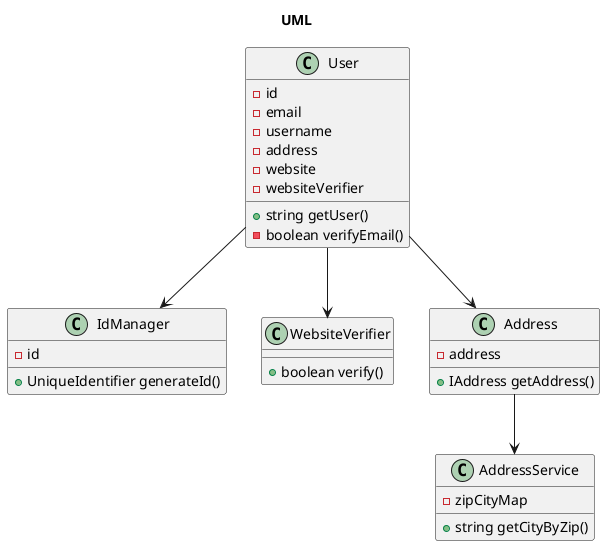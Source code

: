 @startuml ankh-uml
title UML

class IdManager
{
  -id
  +UniqueIdentifier generateId()
}

class WebsiteVerifier
{
  +boolean verify()
}

class AddressService
{
  -zipCityMap
  +string getCityByZip()
}

class Address
{
  -address
  +IAddress getAddress()
}

class User
{
  -id
  -email
  -username
  -address
  -website
  -websiteVerifier
  +string getUser()
  -boolean verifyEmail()
}


Address --> AddressService
User --> IdManager
User --> WebsiteVerifier
User --> Address

@enduml